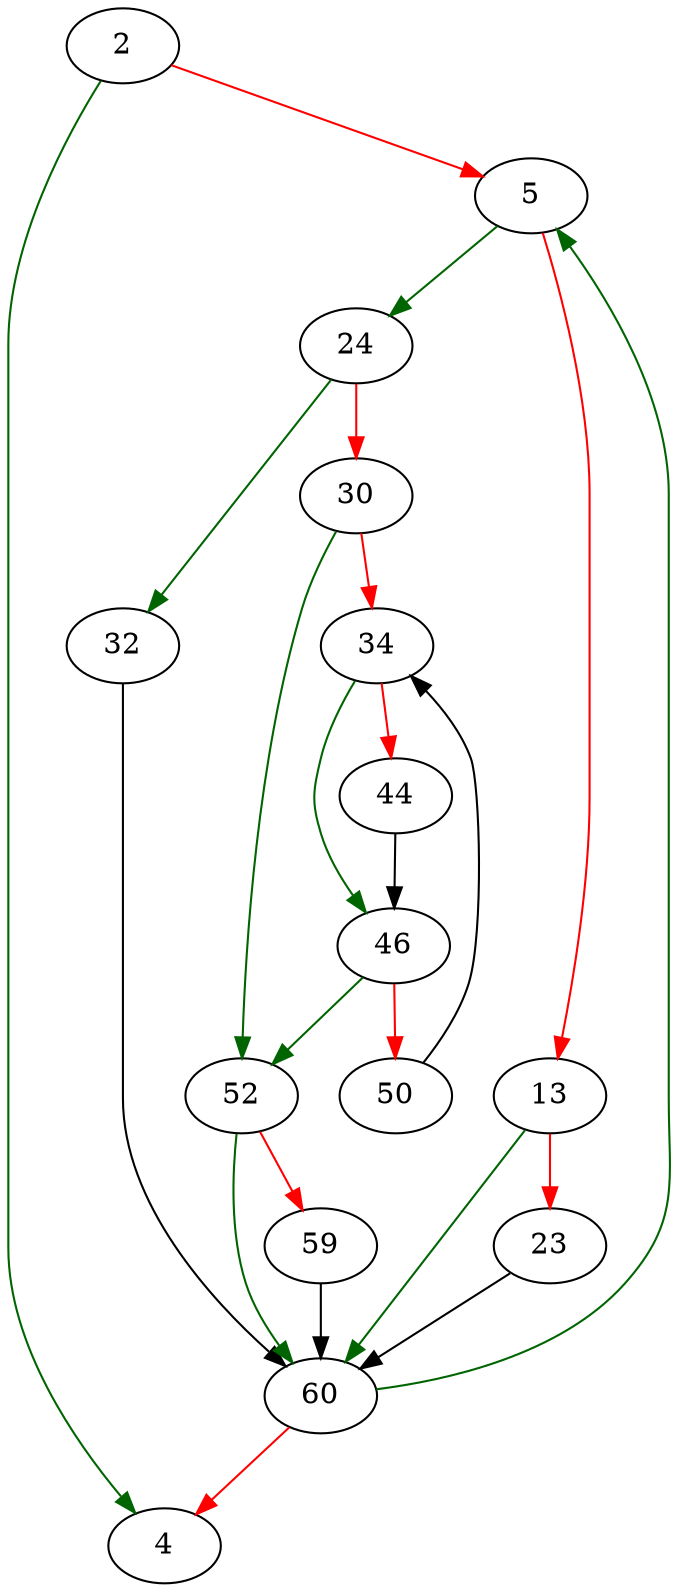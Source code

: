 strict digraph "copy_with_unblock" {
	// Node definitions.
	2 [entry=true];
	4;
	5;
	24;
	13;
	60;
	23;
	32;
	30;
	52;
	34;
	46;
	44;
	50;
	59;

	// Edge definitions.
	2 -> 4 [
		color=darkgreen
		cond=true
	];
	2 -> 5 [
		color=red
		cond=false
	];
	5 -> 24 [
		color=darkgreen
		cond=true
	];
	5 -> 13 [
		color=red
		cond=false
	];
	24 -> 32 [
		color=darkgreen
		cond=true
	];
	24 -> 30 [
		color=red
		cond=false
	];
	13 -> 60 [
		color=darkgreen
		cond=true
	];
	13 -> 23 [
		color=red
		cond=false
	];
	60 -> 4 [
		color=red
		cond=false
	];
	60 -> 5 [
		color=darkgreen
		cond=true
	];
	23 -> 60;
	32 -> 60;
	30 -> 52 [
		color=darkgreen
		cond=true
	];
	30 -> 34 [
		color=red
		cond=false
	];
	52 -> 60 [
		color=darkgreen
		cond=true
	];
	52 -> 59 [
		color=red
		cond=false
	];
	34 -> 46 [
		color=darkgreen
		cond=true
	];
	34 -> 44 [
		color=red
		cond=false
	];
	46 -> 52 [
		color=darkgreen
		cond=true
	];
	46 -> 50 [
		color=red
		cond=false
	];
	44 -> 46;
	50 -> 34;
	59 -> 60;
}